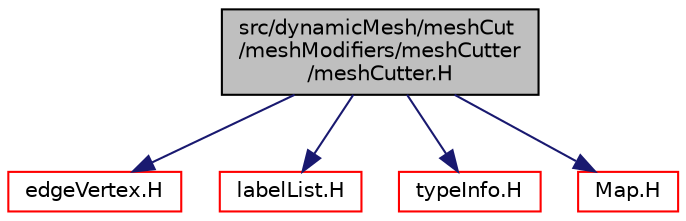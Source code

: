 digraph "src/dynamicMesh/meshCut/meshModifiers/meshCutter/meshCutter.H"
{
  bgcolor="transparent";
  edge [fontname="Helvetica",fontsize="10",labelfontname="Helvetica",labelfontsize="10"];
  node [fontname="Helvetica",fontsize="10",shape=record];
  Node0 [label="src/dynamicMesh/meshCut\l/meshModifiers/meshCutter\l/meshCutter.H",height=0.2,width=0.4,color="black", fillcolor="grey75", style="filled", fontcolor="black"];
  Node0 -> Node1 [color="midnightblue",fontsize="10",style="solid",fontname="Helvetica"];
  Node1 [label="edgeVertex.H",height=0.2,width=0.4,color="red",URL="$a00506.html"];
  Node0 -> Node117 [color="midnightblue",fontsize="10",style="solid",fontname="Helvetica"];
  Node117 [label="labelList.H",height=0.2,width=0.4,color="red",URL="$a13154.html"];
  Node0 -> Node62 [color="midnightblue",fontsize="10",style="solid",fontname="Helvetica"];
  Node62 [label="typeInfo.H",height=0.2,width=0.4,color="red",URL="$a10055.html"];
  Node0 -> Node188 [color="midnightblue",fontsize="10",style="solid",fontname="Helvetica"];
  Node188 [label="Map.H",height=0.2,width=0.4,color="red",URL="$a09191.html"];
}
